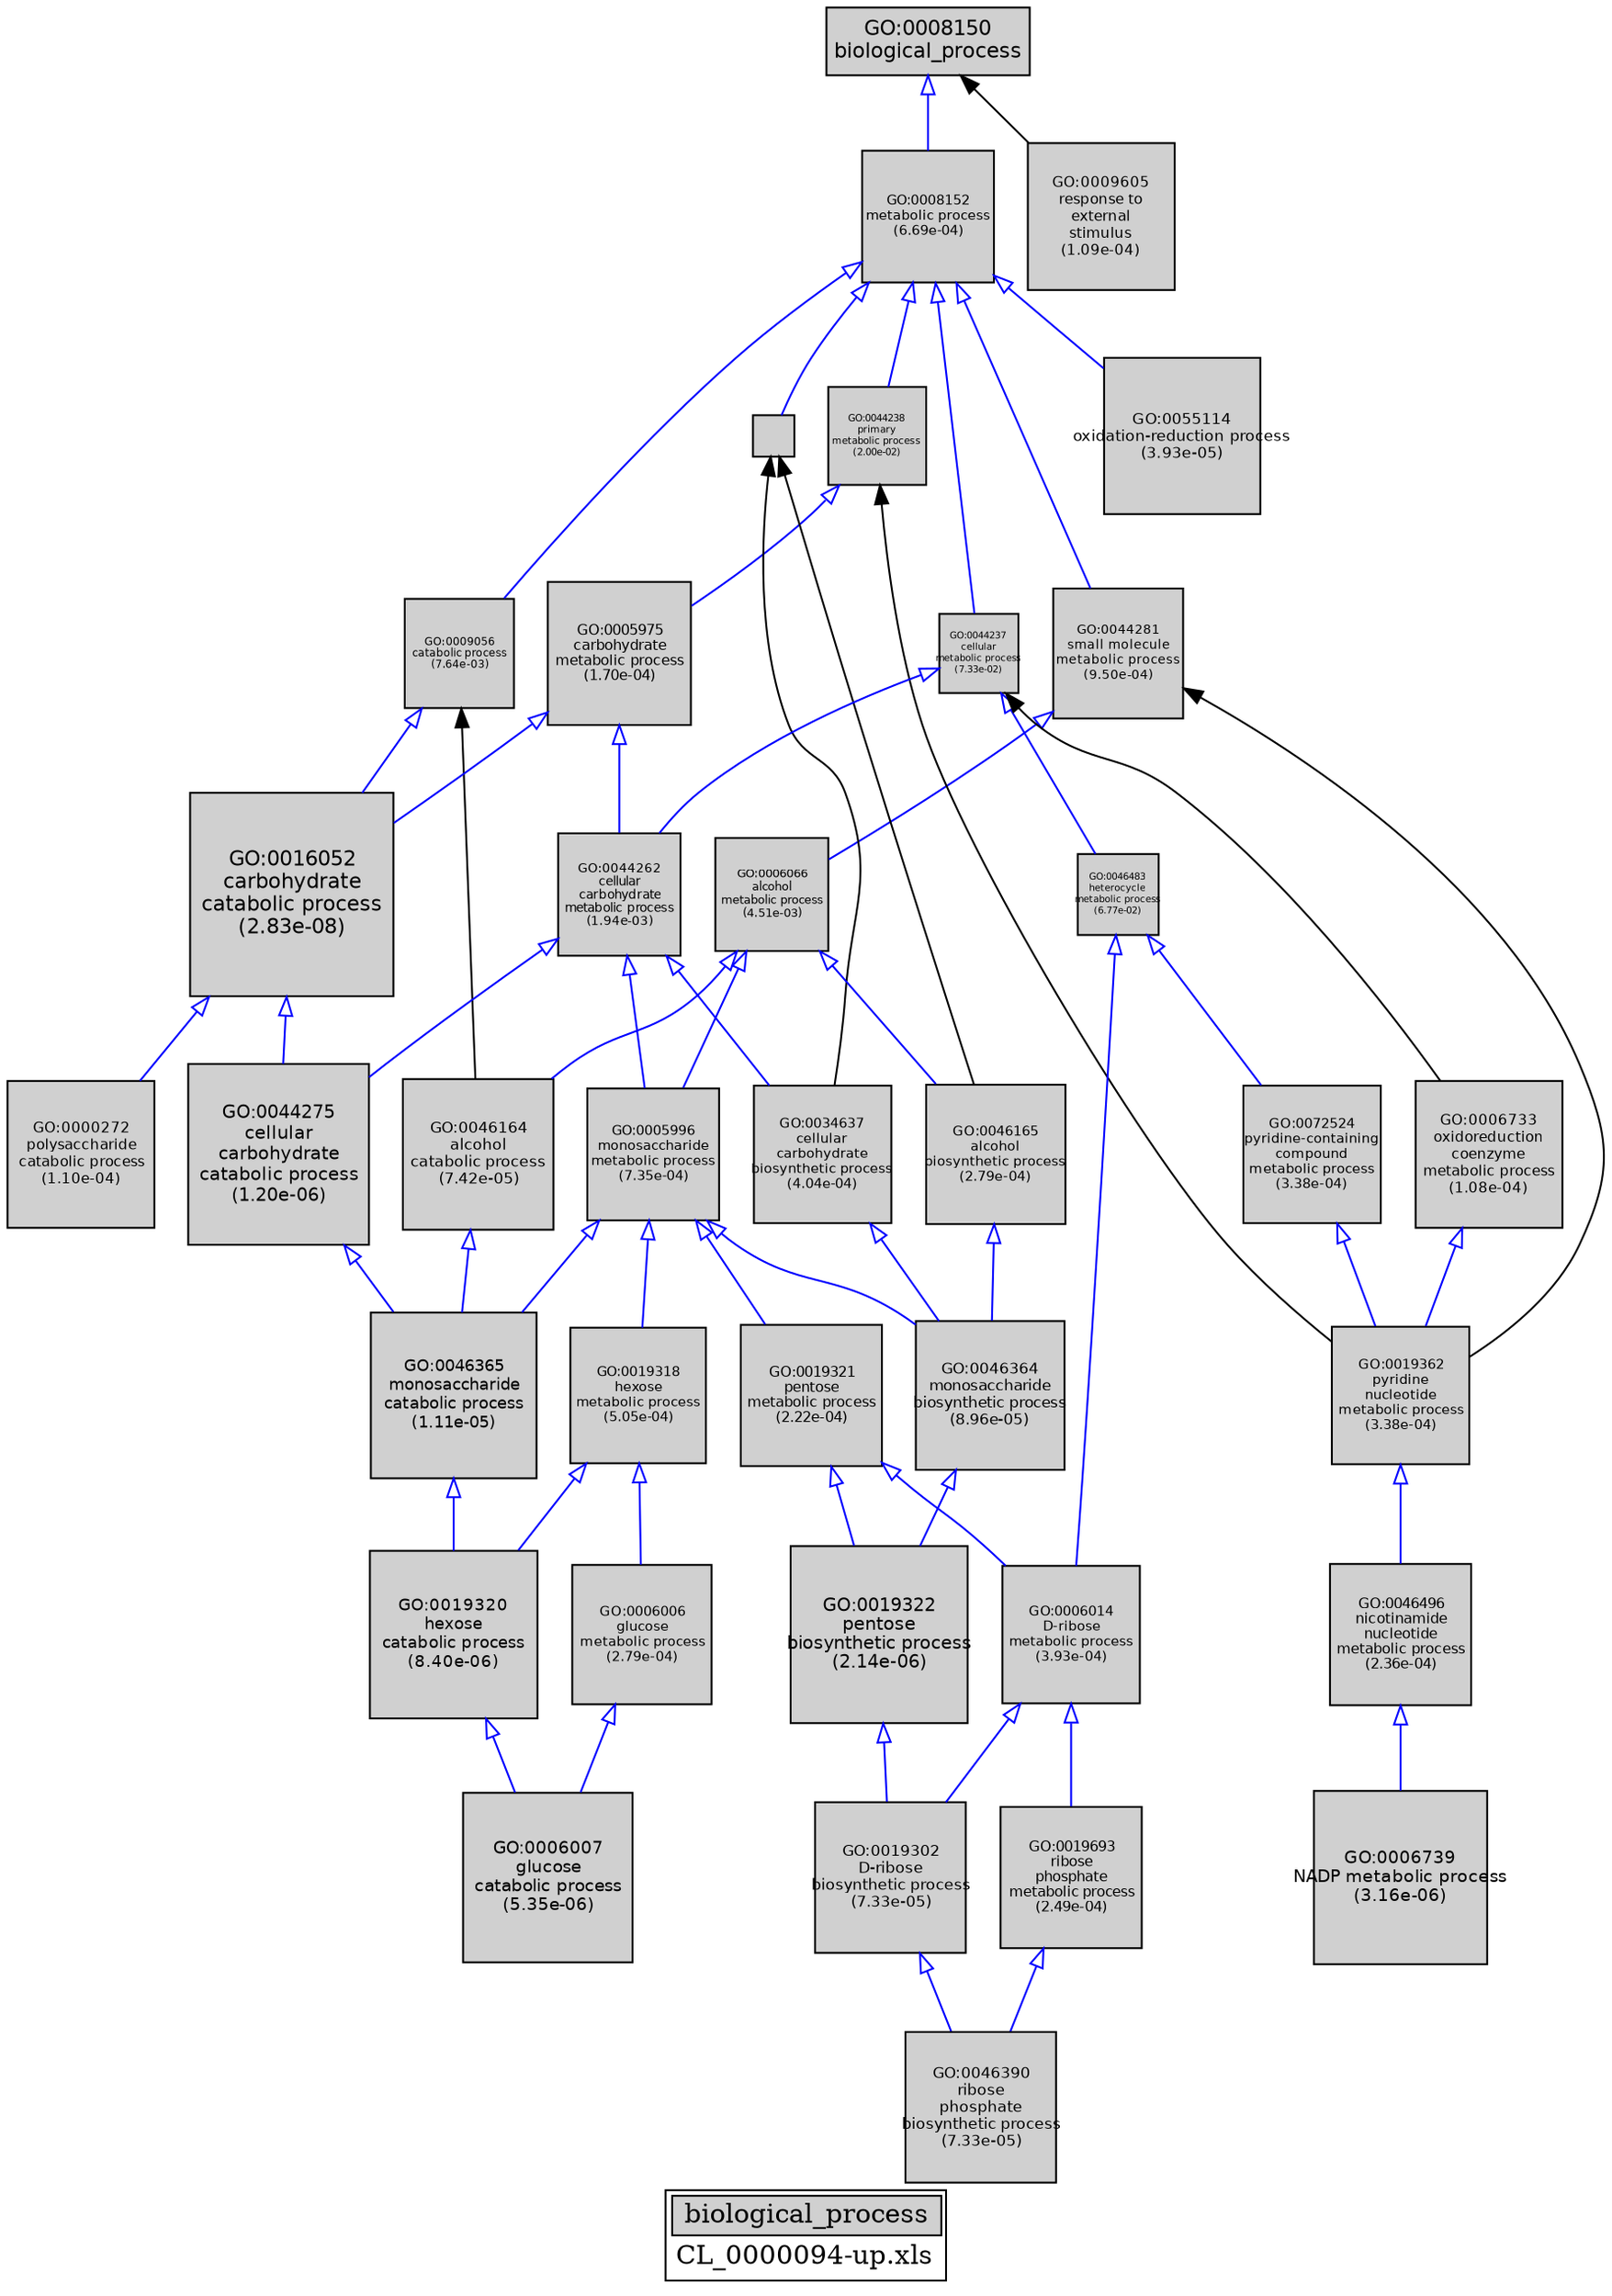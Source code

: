 digraph "biological_process" {
graph [ bgcolor = "#FFFFFF", label = <<TABLE COLOR="black" BGCOLOR="white"><TR><TD COLSPAN="2" BGCOLOR="#D0D0D0"><FONT COLOR="black">biological_process</FONT></TD></TR><TR><TD BORDER="0">CL_0000094-up.xls</TD></TR></TABLE>> ];
node [ fontname = "Helvetica" ];

subgraph "nodes" {

node [ style = "filled", fixedsize = "true", width = 1, shape = "box", fontsize = 9, fillcolor = "#D0D0D0", fontcolor = "black", color = "black" ];

"GO:0019320" [ URL = "#GO:0019320", label = <<TABLE BORDER="0"><TR><TD>GO:0019320<BR/>hexose<BR/>catabolic process<BR/>(8.40e-06)</TD></TR></TABLE>>, width = 1.23135632951, shape = "box", fontsize = 8.86576557246, height = 1.23135632951 ];
"GO:0009605" [ URL = "#GO:0009605", label = <<TABLE BORDER="0"><TR><TD>GO:0009605<BR/>response to<BR/>external<BR/>stimulus<BR/>(1.09e-04)</TD></TR></TABLE>>, width = 1.08912645988, shape = "box", fontsize = 7.84171051111, height = 1.08912645988 ];
"GO:0046390" [ URL = "#GO:0046390", label = <<TABLE BORDER="0"><TR><TD>GO:0046390<BR/>ribose<BR/>phosphate<BR/>biosynthetic process<BR/>(7.33e-05)</TD></TR></TABLE>>, width = 1.11224524658, shape = "box", fontsize = 8.00816577535, height = 1.11224524658 ];
"GO:0046496" [ URL = "#GO:0046496", label = <<TABLE BORDER="0"><TR><TD>GO:0046496<BR/>nicotinamide<BR/>nucleotide<BR/>metabolic process<BR/>(2.36e-04)</TD></TR></TABLE>>, width = 1.04235635569, shape = "box", fontsize = 7.50496576096, height = 1.04235635569 ];
"GO:0009056" [ URL = "#GO:0009056", label = <<TABLE BORDER="0"><TR><TD>GO:0009056<BR/>catabolic process<BR/>(7.64e-03)</TD></TR></TABLE>>, width = 0.798884011104, shape = "box", fontsize = 5.75196487995, height = 0.798884011104 ];
"GO:0006014" [ URL = "#GO:0006014", label = <<TABLE BORDER="0"><TR><TD>GO:0006014<BR/>D-ribose<BR/>metabolic process<BR/>(3.93e-04)</TD></TR></TABLE>>, width = 1.01031760551, shape = "box", fontsize = 7.27428675971, height = 1.01031760551 ];
"GO:0019302" [ URL = "#GO:0019302", label = <<TABLE BORDER="0"><TR><TD>GO:0019302<BR/>D-ribose<BR/>biosynthetic process<BR/>(7.33e-05)</TD></TR></TABLE>>, width = 1.11224524658, shape = "box", fontsize = 8.00816577535, height = 1.11224524658 ];
"GO:0000272" [ URL = "#GO:0000272", label = <<TABLE BORDER="0"><TR><TD>GO:0000272<BR/>polysaccharide<BR/>catabolic process<BR/>(1.10e-04)</TD></TR></TABLE>>, width = 1.08861739326, shape = "box", fontsize = 7.83804523146, height = 1.08861739326 ];
"GO:0044262" [ URL = "#GO:0044262", label = <<TABLE BORDER="0"><TR><TD>GO:0044262<BR/>cellular<BR/>carbohydrate<BR/>metabolic process<BR/>(1.94e-03)</TD></TR></TABLE>>, width = 0.902543178083, shape = "box", fontsize = 6.4983108822, height = 0.902543178083 ];
"GO:0044281" [ URL = "#GO:0044281", label = <<TABLE BORDER="0"><TR><TD>GO:0044281<BR/>small molecule<BR/>metabolic process<BR/>(9.50e-04)</TD></TR></TABLE>>, width = 0.95230505529, shape = "box", fontsize = 6.85659639809, height = 0.95230505529 ];
"GO:0046165" [ URL = "#GO:0046165", label = <<TABLE BORDER="0"><TR><TD>GO:0046165<BR/>alcohol<BR/>biosynthetic process<BR/>(2.79e-04)</TD></TR></TABLE>>, width = 1.03187098549, shape = "box", fontsize = 7.42947109553, height = 1.03187098549 ];
"GO:0006739" [ URL = "#GO:0006739", label = <<TABLE BORDER="0"><TR><TD>GO:0006739<BR/>NADP metabolic process<BR/>(3.16e-06)</TD></TR></TABLE>>, width = 1.28152800425, shape = "box", fontsize = 9.22700163057, height = 1.28152800425 ];
"GO:0008150" [ URL = "#GO:0008150", label = <<TABLE BORDER="0"><TR><TD>GO:0008150<BR/>biological_process</TD></TR></TABLE>>, width = 1.5, shape = "box", fontsize = 10.8 ];
"GO:0046365" [ URL = "#GO:0046365", label = <<TABLE BORDER="0"><TR><TD>GO:0046365<BR/>monosaccharide<BR/>catabolic process<BR/>(1.11e-05)</TD></TR></TABLE>>, width = 1.21643223749, shape = "box", fontsize = 8.75831210991, height = 1.21643223749 ];
"GO:0006007" [ URL = "#GO:0006007", label = <<TABLE BORDER="0"><TR><TD>GO:0006007<BR/>glucose<BR/>catabolic process<BR/>(5.35e-06)</TD></TR></TABLE>>, width = 1.25469352822, shape = "box", fontsize = 9.03379340318, height = 1.25469352822 ];
"GO:0008152" [ URL = "#GO:0008152", label = <<TABLE BORDER="0"><TR><TD>GO:0008152<BR/>metabolic process<BR/>(6.69e-04)</TD></TR></TABLE>>, width = 0.975711475938, shape = "box", fontsize = 7.02512262675, height = 0.975711475938 ];
"GO:0005975" [ URL = "#GO:0005975", label = <<TABLE BORDER="0"><TR><TD>GO:0005975<BR/>carbohydrate<BR/>metabolic process<BR/>(1.70e-04)</TD></TR></TABLE>>, width = 1.06246450919, shape = "box", fontsize = 7.6497444662, height = 1.06246450919 ];
"GO:0019362" [ URL = "#GO:0019362", label = <<TABLE BORDER="0"><TR><TD>GO:0019362<BR/>pyridine<BR/>nucleotide<BR/>metabolic process<BR/>(3.38e-04)</TD></TR></TABLE>>, width = 1.01982661063, shape = "box", fontsize = 7.34275159653, height = 1.01982661063 ];
"GO:0044238" [ URL = "#GO:0044238", label = <<TABLE BORDER="0"><TR><TD>GO:0044238<BR/>primary<BR/>metabolic process<BR/>(2.00e-02)</TD></TR></TABLE>>, width = 0.717162794126, shape = "box", fontsize = 5.16357211771, height = 0.717162794126 ];
"GO:0046164" [ URL = "#GO:0046164", label = <<TABLE BORDER="0"><TR><TD>GO:0046164<BR/>alcohol<BR/>catabolic process<BR/>(7.42e-05)</TD></TR></TABLE>>, width = 1.11148949062, shape = "box", fontsize = 8.00272433247, height = 1.11148949062 ];
"GO:0046483" [ URL = "#GO:0046483", label = <<TABLE BORDER="0"><TR><TD>GO:0046483<BR/>heterocycle<BR/>metabolic process<BR/>(6.77e-02)</TD></TR></TABLE>>, width = 0.59752736022, shape = "box", fontsize = 5.0, height = 0.59752736022 ];
"GO:0044275" [ URL = "#GO:0044275", label = <<TABLE BORDER="0"><TR><TD>GO:0044275<BR/>cellular<BR/>carbohydrate<BR/>catabolic process<BR/>(1.20e-06)</TD></TR></TABLE>>, width = 1.32947851878, shape = "box", fontsize = 9.57224533524, height = 1.32947851878 ];
"GO:0046364" [ URL = "#GO:0046364", label = <<TABLE BORDER="0"><TR><TD>GO:0046364<BR/>monosaccharide<BR/>biosynthetic process<BR/>(8.96e-05)</TD></TR></TABLE>>, width = 1.10048728406, shape = "box", fontsize = 7.92350844526, height = 1.10048728406 ];
"GO:0072524" [ URL = "#GO:0072524", label = <<TABLE BORDER="0"><TR><TD>GO:0072524<BR/>pyridine-containing<BR/>compound<BR/>metabolic process<BR/>(3.38e-04)</TD></TR></TABLE>>, width = 1.01982661063, shape = "box", fontsize = 7.34275159653, height = 1.01982661063 ];
"GO:0009058" [ URL = "#GO:0009058", label = "", width = 0.302793856999, shape = "box", height = 0.302793856999 ];
"GO:0055114" [ URL = "#GO:0055114", label = <<TABLE BORDER="0"><TR><TD>GO:0055114<BR/>oxidation-reduction process<BR/>(3.93e-05)</TD></TR></TABLE>>, width = 1.14771834635, shape = "box", fontsize = 8.26357209374, height = 1.14771834635 ];
"GO:0006006" [ URL = "#GO:0006006", label = <<TABLE BORDER="0"><TR><TD>GO:0006006<BR/>glucose<BR/>metabolic process<BR/>(2.79e-04)</TD></TR></TABLE>>, width = 1.03189995946, shape = "box", fontsize = 7.42967970814, height = 1.03189995946 ];
"GO:0006733" [ URL = "#GO:0006733", label = <<TABLE BORDER="0"><TR><TD>GO:0006733<BR/>oxidoreduction<BR/>coenzyme<BR/>metabolic process<BR/>(1.08e-04)</TD></TR></TABLE>>, width = 1.08949638065, shape = "box", fontsize = 7.84437394066, height = 1.08949638065 ];
"GO:0016052" [ URL = "#GO:0016052", label = <<TABLE BORDER="0"><TR><TD>GO:0016052<BR/>carbohydrate<BR/>catabolic process<BR/>(2.83e-08)</TD></TR></TABLE>>, width = 1.5, shape = "box", fontsize = 10.8, height = 1.5 ];
"GO:0005996" [ URL = "#GO:0005996", label = <<TABLE BORDER="0"><TR><TD>GO:0005996<BR/>monosaccharide<BR/>metabolic process<BR/>(7.35e-04)</TD></TR></TABLE>>, width = 0.969464613745, shape = "box", fontsize = 6.98014521896, height = 0.969464613745 ];
"GO:0006066" [ URL = "#GO:0006066", label = <<TABLE BORDER="0"><TR><TD>GO:0006066<BR/>alcohol<BR/>metabolic process<BR/>(4.51e-03)</TD></TR></TABLE>>, width = 0.840268094463, shape = "box", fontsize = 6.04993028014, height = 0.840268094463 ];
"GO:0019693" [ URL = "#GO:0019693", label = <<TABLE BORDER="0"><TR><TD>GO:0019693<BR/>ribose<BR/>phosphate<BR/>metabolic process<BR/>(2.49e-04)</TD></TR></TABLE>>, width = 1.03895327298, shape = "box", fontsize = 7.48046356543, height = 1.03895327298 ];
"GO:0019321" [ URL = "#GO:0019321", label = <<TABLE BORDER="0"><TR><TD>GO:0019321<BR/>pentose<BR/>metabolic process<BR/>(2.22e-04)</TD></TR></TABLE>>, width = 1.04609189747, shape = "box", fontsize = 7.53186166176, height = 1.04609189747 ];
"GO:0044237" [ URL = "#GO:0044237", label = <<TABLE BORDER="0"><TR><TD>GO:0044237<BR/>cellular<BR/>metabolic process<BR/>(7.33e-02)</TD></TR></TABLE>>, width = 0.588879794664, shape = "box", fontsize = 5.0, height = 0.588879794664 ];
"GO:0019322" [ URL = "#GO:0019322", label = <<TABLE BORDER="0"><TR><TD>GO:0019322<BR/>pentose<BR/>biosynthetic process<BR/>(2.14e-06)</TD></TR></TABLE>>, width = 1.30101073805, shape = "box", fontsize = 9.36727731393, height = 1.30101073805 ];
"GO:0034637" [ URL = "#GO:0034637", label = <<TABLE BORDER="0"><TR><TD>GO:0034637<BR/>cellular<BR/>carbohydrate<BR/>biosynthetic process<BR/>(4.04e-04)</TD></TR></TABLE>>, width = 1.00842319732, shape = "box", fontsize = 7.26064702068, height = 1.00842319732 ];
"GO:0019318" [ URL = "#GO:0019318", label = <<TABLE BORDER="0"><TR><TD>GO:0019318<BR/>hexose<BR/>metabolic process<BR/>(5.05e-04)</TD></TR></TABLE>>, width = 0.994151861139, shape = "box", fontsize = 7.1578934002, height = 0.994151861139 ];
}
subgraph "edges" {


edge [ dir = "back", weight = 1 ];
subgraph "regulates" {


edge [ color = "cyan", arrowtail = "none" ];
subgraph "positive" {


edge [ color = "green", arrowtail = "vee" ];
}
subgraph "negative" {


edge [ color = "red", arrowtail = "tee" ];
}
}
subgraph "part_of" {


edge [ color = "purple", arrowtail = "diamond", weight = 2.5 ];
}
subgraph "is_a" {


edge [ color = "blue", arrowtail = "empty", weight = 5.0 ];
"GO:0046483" -> "GO:0006014";
"GO:0008152" -> "GO:0009058";
"GO:0009056" -> "GO:0016052";
"GO:0044281" -> "GO:0006066";
"GO:0046165" -> "GO:0046364";
"GO:0005996" -> "GO:0046365";
"GO:0006733" -> "GO:0019362";
"GO:0046365" -> "GO:0019320";
"GO:0019362" -> "GO:0046496";
"GO:0019302" -> "GO:0046390";
"GO:0044262" -> "GO:0005996";
"GO:0019321" -> "GO:0019322";
"GO:0006066" -> "GO:0046164";
"GO:0008150" -> "GO:0008152";
"GO:0005975" -> "GO:0016052";
"GO:0019693" -> "GO:0046390";
"GO:0006014" -> "GO:0019302";
"GO:0006014" -> "GO:0019693";
"GO:0046164" -> "GO:0046365";
"GO:0044262" -> "GO:0034637";
"GO:0034637" -> "GO:0046364";
"GO:0046364" -> "GO:0019322";
"GO:0044237" -> "GO:0046483";
"GO:0046496" -> "GO:0006739";
"GO:0005975" -> "GO:0044262";
"GO:0008152" -> "GO:0044237";
"GO:0044237" -> "GO:0044262";
"GO:0005996" -> "GO:0019321";
"GO:0008152" -> "GO:0044281";
"GO:0006006" -> "GO:0006007";
"GO:0019318" -> "GO:0019320";
"GO:0044262" -> "GO:0044275";
"GO:0008152" -> "GO:0044238";
"GO:0006066" -> "GO:0046165";
"GO:0008152" -> "GO:0055114";
"GO:0019318" -> "GO:0006006";
"GO:0019322" -> "GO:0019302";
"GO:0046483" -> "GO:0072524";
"GO:0044238" -> "GO:0005975";
"GO:0072524" -> "GO:0019362";
"GO:0006066" -> "GO:0005996";
"GO:0016052" -> "GO:0000272";
"GO:0008152" -> "GO:0009056";
"GO:0019321" -> "GO:0006014";
"GO:0019320" -> "GO:0006007";
"GO:0016052" -> "GO:0044275";
"GO:0005996" -> "GO:0046364";
"GO:0005996" -> "GO:0019318";
"GO:0044275" -> "GO:0046365";
}
"GO:0008150" -> "GO:0009605";
"GO:0009058" -> "GO:0034637";
"GO:0044237" -> "GO:0006733";
"GO:0044238" -> "GO:0019362";
"GO:0044281" -> "GO:0019362";
"GO:0009058" -> "GO:0046165";
"GO:0009056" -> "GO:0046164";
}
}
